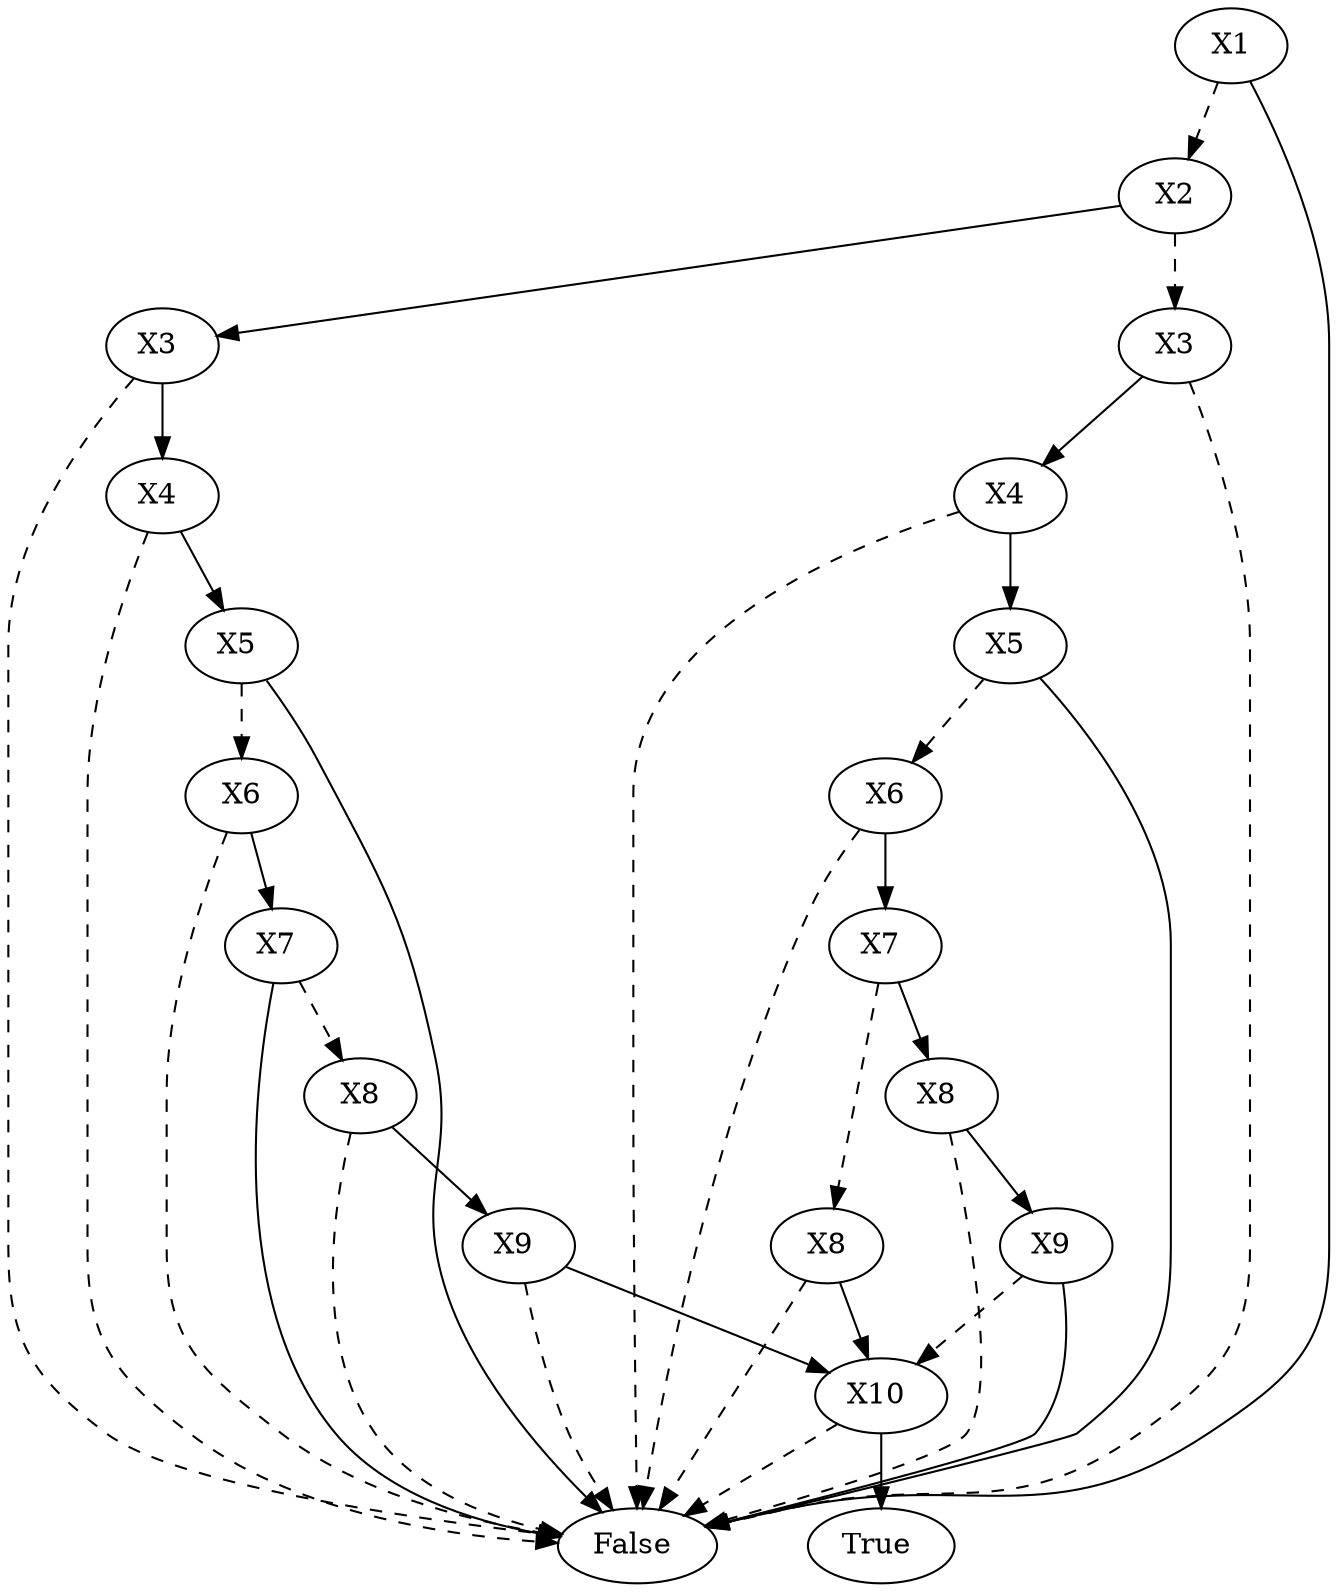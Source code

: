 digraph{1766514527600[label=X1]1766514585392[label="X2"]
1766514527600 -> 1766514585392[style=dashed label="" fontcolor = gray]
1766512905584[label="X3"]
1766514585392 -> 1766512905584[style=dashed label="" fontcolor = gray]
1766514711664[label="False"]
1766512905584 -> 1766514711664[style=dashed label="" fontcolor = gray]
1766512917904[label="X4 "]
1766512905584 -> 1766512917904 [label="" fontcolor = gray]
1766514711664[label="False"]
1766512917904 -> 1766514711664[style=dashed label="" fontcolor = gray]
1766512907344[label="X5 "]
1766512917904 -> 1766512907344 [label="" fontcolor = gray]
1766513575248[label="X6"]
1766512907344 -> 1766513575248[style=dashed label="" fontcolor = gray]
1766514711664[label="False"]
1766513575248 -> 1766514711664[style=dashed label="" fontcolor = gray]
1766513584368[label="X7 "]
1766513575248 -> 1766513584368 [label="" fontcolor = gray]
1766513583248[label="X8"]
1766513584368 -> 1766513583248[style=dashed label="" fontcolor = gray]
1766514711664[label="False"]
1766513583248 -> 1766514711664[style=dashed label="" fontcolor = gray]
1766513276752[label="X10 "]
1766513583248 -> 1766513276752 [label="" fontcolor = gray]
1766514711664[label="False"]
1766513276752 -> 1766514711664[style=dashed label="" fontcolor = gray]
1766514719984[label="True "]
1766513276752 -> 1766514719984 [label="" fontcolor = gray]
1766513585808[label="X8 "]
1766513584368 -> 1766513585808 [label="" fontcolor = gray]
1766514711664[label="False"]
1766513585808 -> 1766514711664[style=dashed label="" fontcolor = gray]
1766513267472[label="X9 "]
1766513585808 -> 1766513267472 [label="" fontcolor = gray]
1766513276752[label="X10"]
1766513267472 -> 1766513276752[style=dashed label="" fontcolor = gray]
1766514711664[label="False "]
1766513267472 -> 1766514711664 [label="" fontcolor = gray]
1766514711664[label="False "]
1766512907344 -> 1766514711664 [label="" fontcolor = gray]
1766512906544[label="X3 "]
1766514585392 -> 1766512906544 [label="" fontcolor = gray]
1766514711664[label="False"]
1766512906544 -> 1766514711664[style=dashed label="" fontcolor = gray]
1766513581168[label="X4 "]
1766512906544 -> 1766513581168 [label="" fontcolor = gray]
1766514711664[label="False"]
1766513581168 -> 1766514711664[style=dashed label="" fontcolor = gray]
1766513266352[label="X5 "]
1766513581168 -> 1766513266352 [label="" fontcolor = gray]
1766513267792[label="X6"]
1766513266352 -> 1766513267792[style=dashed label="" fontcolor = gray]
1766514711664[label="False"]
1766513267792 -> 1766514711664[style=dashed label="" fontcolor = gray]
1766514381424[label="X7 "]
1766513267792 -> 1766514381424 [label="" fontcolor = gray]
1766514391184[label="X8"]
1766514381424 -> 1766514391184[style=dashed label="" fontcolor = gray]
1766514711664[label="False"]
1766514391184 -> 1766514711664[style=dashed label="" fontcolor = gray]
1766514379824[label="X9 "]
1766514391184 -> 1766514379824 [label="" fontcolor = gray]
1766514711664[label="False"]
1766514379824 -> 1766514711664[style=dashed label="" fontcolor = gray]
1766513276752[label="X10 "]
1766514379824 -> 1766513276752 [label="" fontcolor = gray]
1766514711664[label="False "]
1766514381424 -> 1766514711664 [label="" fontcolor = gray]
1766514711664[label="False "]
1766513266352 -> 1766514711664 [label="" fontcolor = gray]
1766514711664[label="False "]
1766514527600 -> 1766514711664 [label="" fontcolor = gray]
}